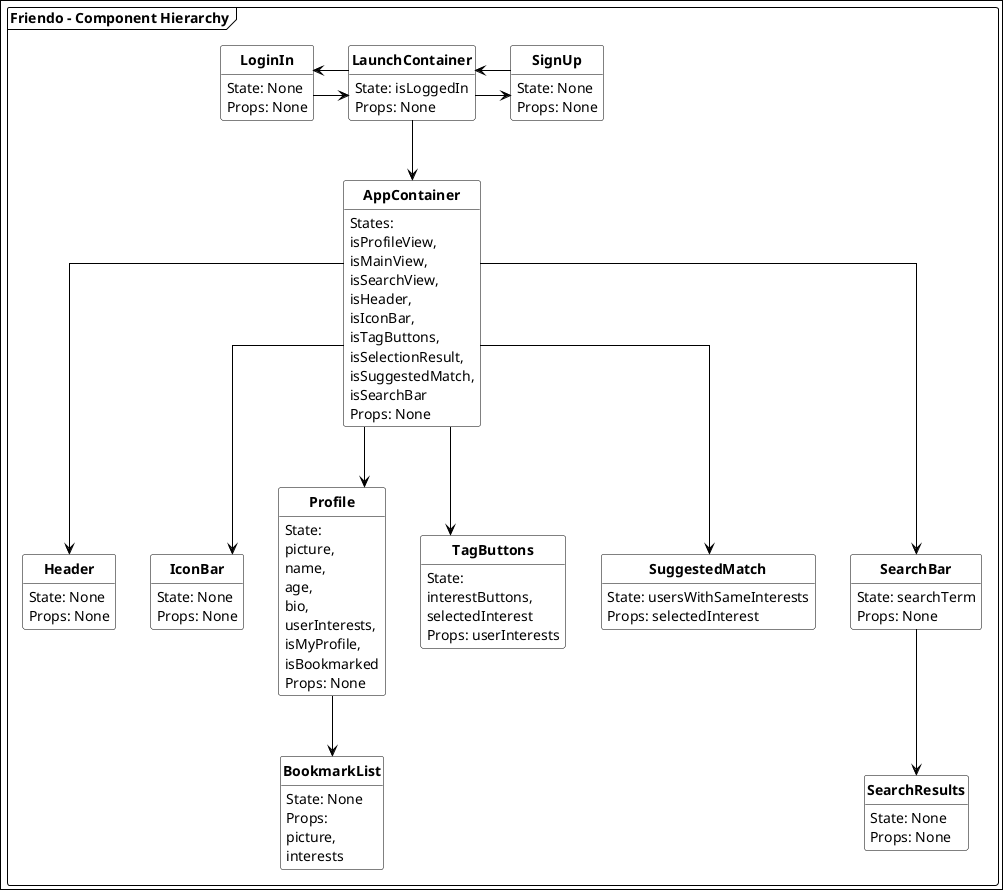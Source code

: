 @startuml

'''''''''''''
'  Styling  '
'''''''''''''

' Theme configuration ===========================================
!if (%not(%variable_exists("$font")))
!$font = "Helvetica"
!endif

' Global skinparams =========================================
skinparam BackgroundColor White 
skinparam Shadowing false
skinparam lineType ortho
hide empty members
hide circle

skinparam Default {
  FontName $font
  FontColor Black
}

skinparam Diagram {
  BorderColor Black
}

skinparam Arrow {
  Color Black
  FontColor Black
  FontStyle Italic
}

skinparam Package {
  FontColor Black
  BackgroundColor White
  BorderColor Black
}

' Usecase ===============================================
skinparam Usecase {
  BackgroundColor White
  BorderColor Black
  FontColor Black
}

skinparam Actor {
  BackgroundColor White
  BorderColor Black
  FontColor Black
}

' Class ===============================================
skinparam CircledCharacter {
  FontName $font
  FontColor Black
  FontSize 12
  Radius 8
}

skinparam Class {
  BackgroundColor White
  BorderColor Black
  FontColor Black
  FontStyle Bold
  hide circle

  Attribute {
    FontColor Black
    ' IconSize 0
  }
}


'''''''''''''''''''''''
'   Home/Main Screen  '
'''''''''''''''''''''''
package "Friendo - Component Hierarchy" <<Frame>> {


class LaunchContainer {
  State: isLoggedIn
  Props: None
}

class SignUp {
  State: None
  Props: None
}

class LoginIn {
  State: None
  Props: None
}

''''''''''''''''''''''''''''''''
'  Container, Header, IconBar  '
''''''''''''''''''''''''''''''''

class AppContainer {
 States:
  isProfileView, 
  isMainView,
  isSearchView,
  isHeader,
  isIconBar,
  isTagButtons,
  isSelectionResult,
  isSuggestedMatch,
  isSearchBar
 Props: None
}

class Header {
  State: None
  Props: None
}

class IconBar {
  State: None
  Props: None
}


class Profile {
   State: 
    picture,
    name,
    age, 
    bio, 
    userInterests,
    isMyProfile,
    isBookmarked
  Props: None
}

class BookmarkList {
  State: None
  Props: 
    picture, 
    interests
}


class TagButtons {
  State: 
  interestButtons, 
  selectedInterest
  Props: userInterests
}

class SuggestedMatch  {
  State: usersWithSameInterests
  Props: selectedInterest
}



class SearchBar {
  State: searchTerm
  Props: None
}

class SearchResults {
  State: None
  Props: None
}

' SignUp & Login Screen '
SignUp -left-> LaunchContainer
LoginIn -right-> LaunchContainer

LaunchContainer -left-> SignUp
LaunchContainer -right-> LoginIn

LaunchContainer --> AppContainer

' Container, Header, IconBar '
AppContainer --> Header
AppContainer --> IconBar

' Profiles '
AppContainer --> Profile
Profile --> BookmarkList

' Main Screen '
AppContainer --> TagButtons
AppContainer --> SuggestedMatch

' Search Bar '
AppContainer --> SearchBar
SearchBar --> SearchResults

@enduml
